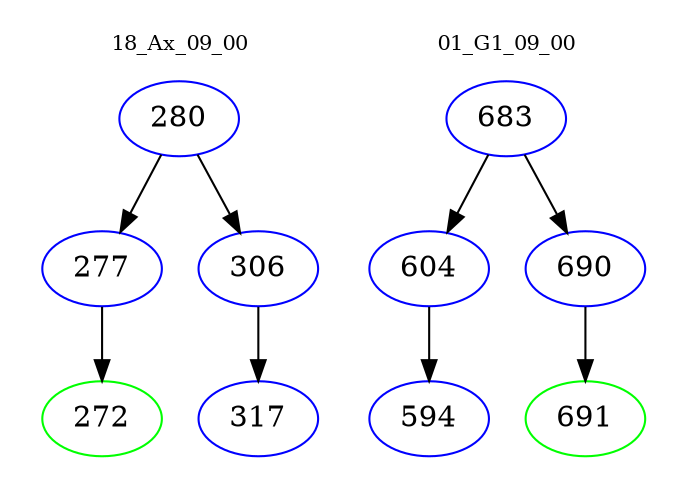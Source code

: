 digraph{
subgraph cluster_0 {
color = white
label = "18_Ax_09_00";
fontsize=10;
T0_280 [label="280", color="blue"]
T0_280 -> T0_277 [color="black"]
T0_277 [label="277", color="blue"]
T0_277 -> T0_272 [color="black"]
T0_272 [label="272", color="green"]
T0_280 -> T0_306 [color="black"]
T0_306 [label="306", color="blue"]
T0_306 -> T0_317 [color="black"]
T0_317 [label="317", color="blue"]
}
subgraph cluster_1 {
color = white
label = "01_G1_09_00";
fontsize=10;
T1_683 [label="683", color="blue"]
T1_683 -> T1_604 [color="black"]
T1_604 [label="604", color="blue"]
T1_604 -> T1_594 [color="black"]
T1_594 [label="594", color="blue"]
T1_683 -> T1_690 [color="black"]
T1_690 [label="690", color="blue"]
T1_690 -> T1_691 [color="black"]
T1_691 [label="691", color="green"]
}
}

